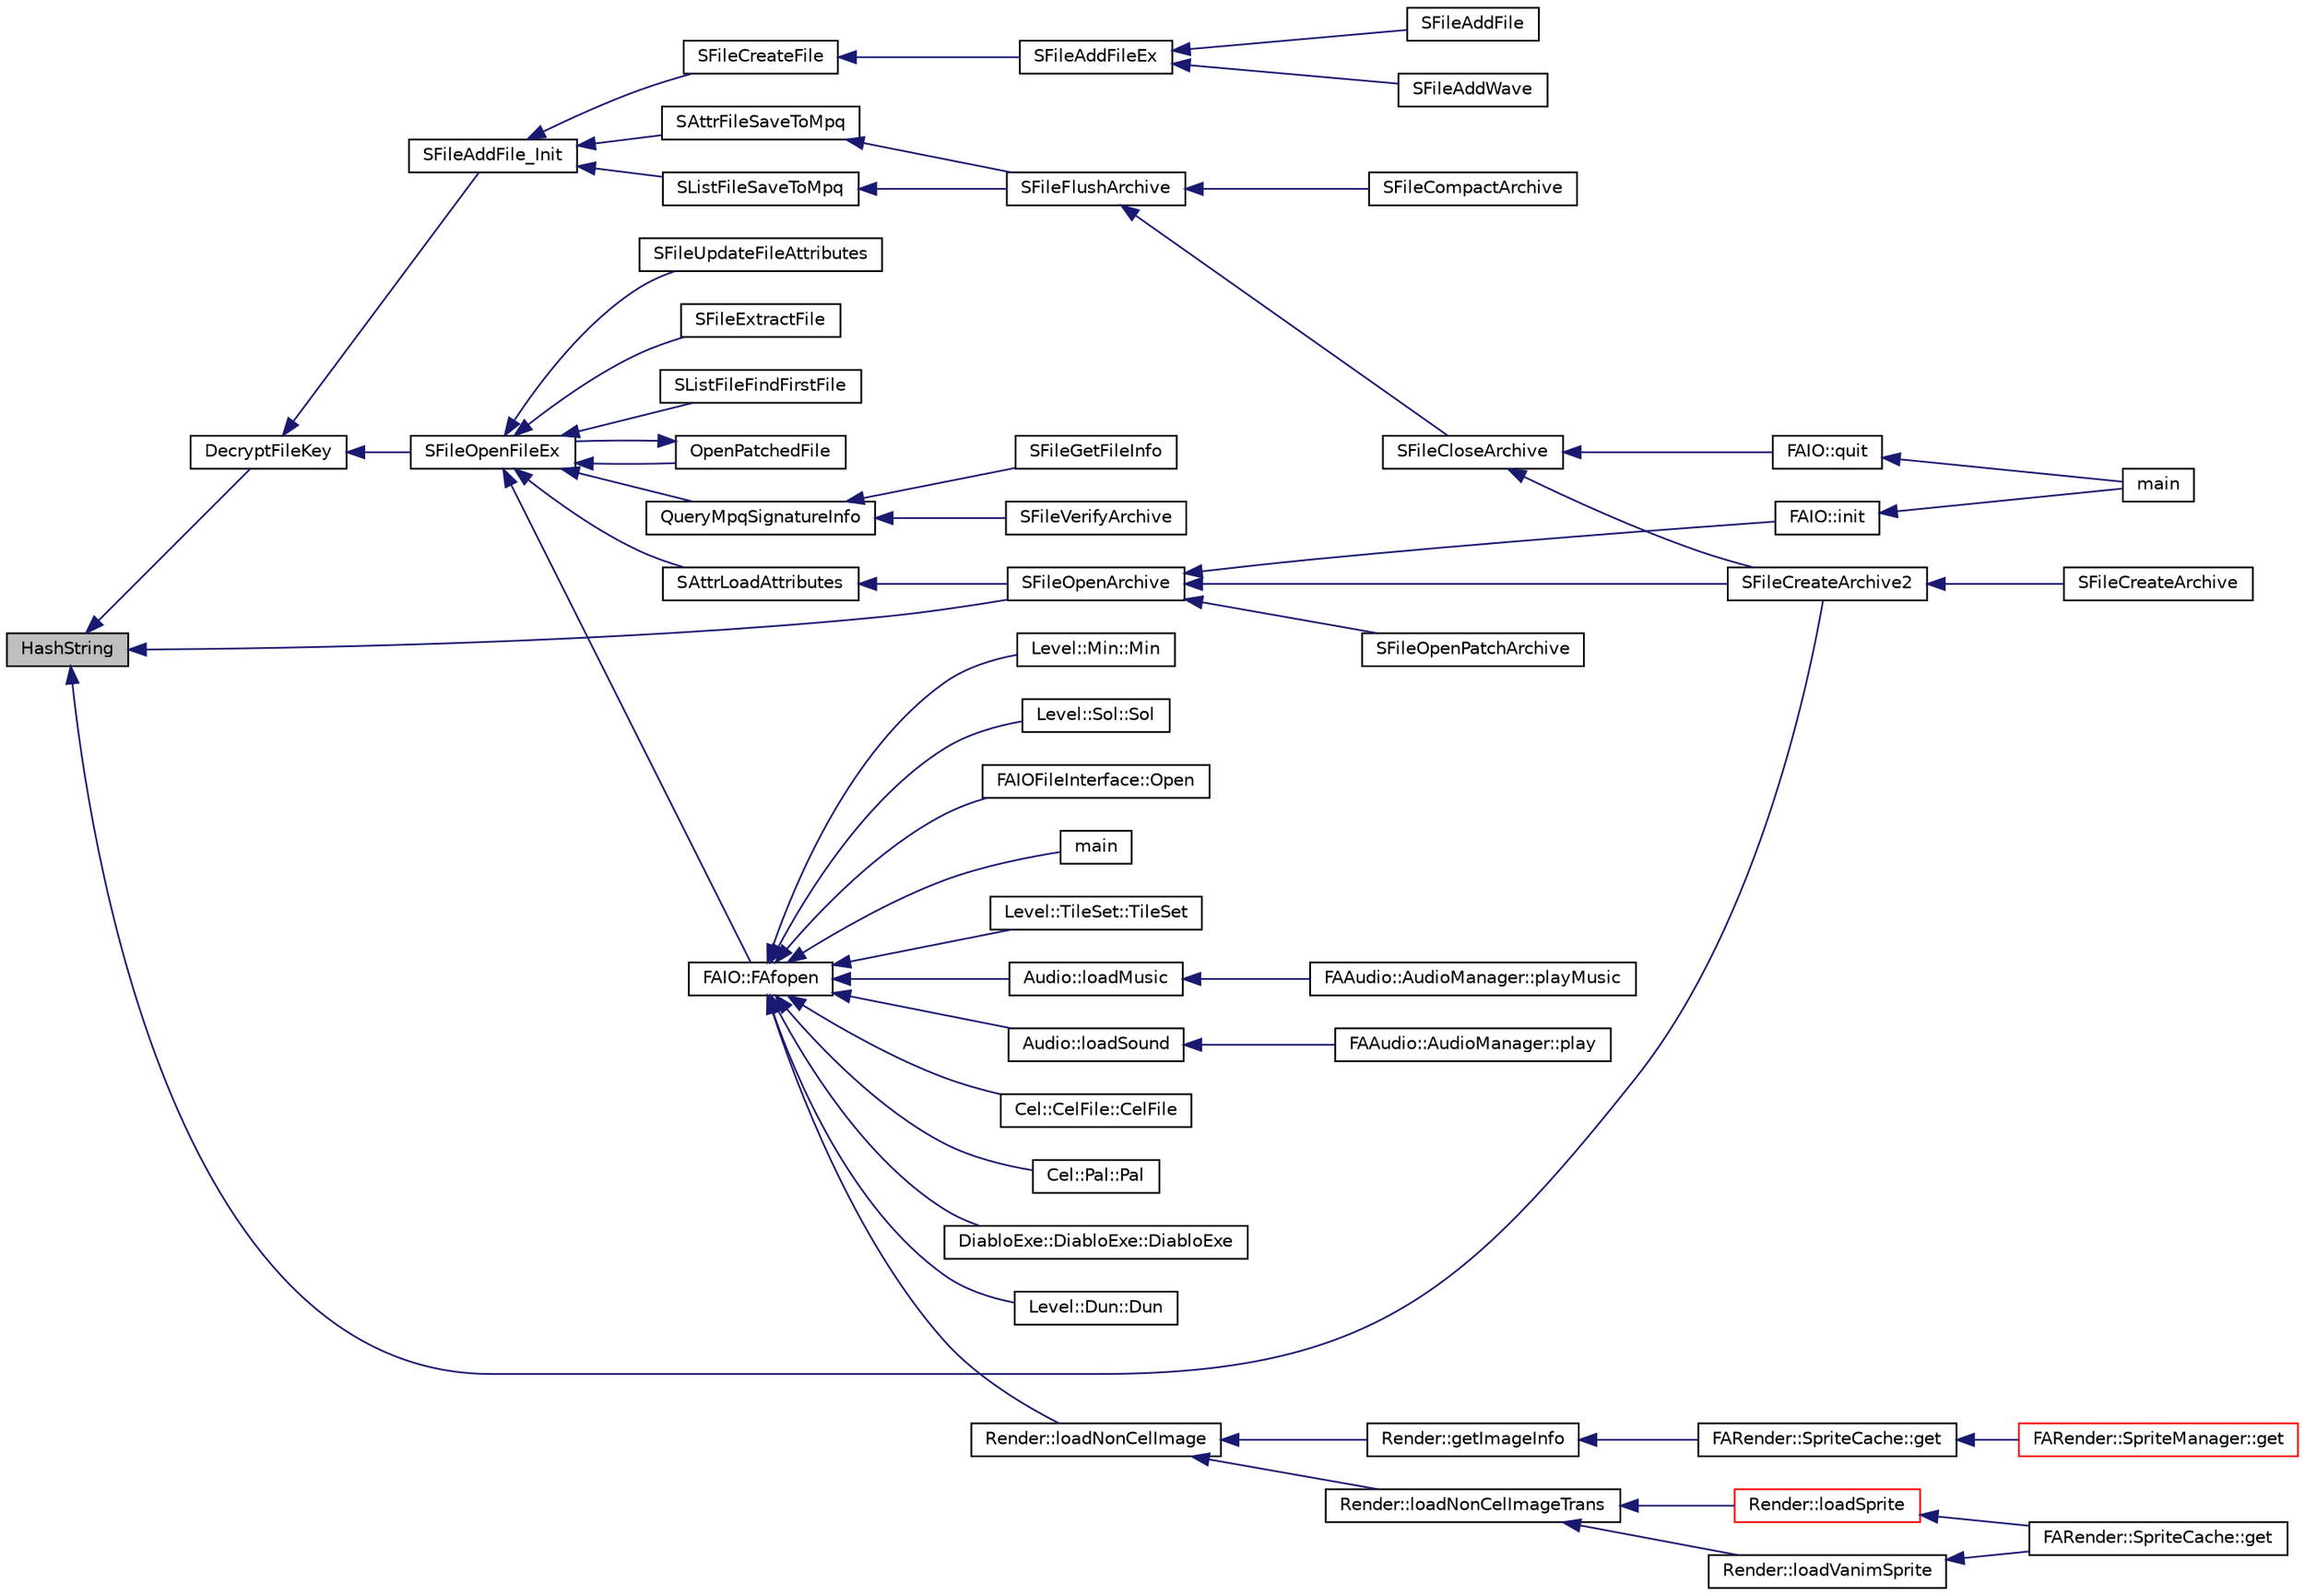 digraph G
{
  edge [fontname="Helvetica",fontsize="10",labelfontname="Helvetica",labelfontsize="10"];
  node [fontname="Helvetica",fontsize="10",shape=record];
  rankdir="LR";
  Node1 [label="HashString",height=0.2,width=0.4,color="black", fillcolor="grey75", style="filled" fontcolor="black"];
  Node1 -> Node2 [dir="back",color="midnightblue",fontsize="10",style="solid",fontname="Helvetica"];
  Node2 [label="DecryptFileKey",height=0.2,width=0.4,color="black", fillcolor="white", style="filled",URL="$_storm_common_8h.html#af48f792817421c6ae782d3ea4f6e8772"];
  Node2 -> Node3 [dir="back",color="midnightblue",fontsize="10",style="solid",fontname="Helvetica"];
  Node3 [label="SFileAddFile_Init",height=0.2,width=0.4,color="black", fillcolor="white", style="filled",URL="$_storm_common_8h.html#ab45600a4a2a6fee1a3f03493e789866b"];
  Node3 -> Node4 [dir="back",color="midnightblue",fontsize="10",style="solid",fontname="Helvetica"];
  Node4 [label="SFileCreateFile",height=0.2,width=0.4,color="black", fillcolor="white", style="filled",URL="$_storm_lib_8h.html#ae3ab9ea48707f8edb0decb7fef53e896"];
  Node4 -> Node5 [dir="back",color="midnightblue",fontsize="10",style="solid",fontname="Helvetica"];
  Node5 [label="SFileAddFileEx",height=0.2,width=0.4,color="black", fillcolor="white", style="filled",URL="$_storm_lib_8h.html#a9d092079ada150e05bfed5a26e65e184"];
  Node5 -> Node6 [dir="back",color="midnightblue",fontsize="10",style="solid",fontname="Helvetica"];
  Node6 [label="SFileAddFile",height=0.2,width=0.4,color="black", fillcolor="white", style="filled",URL="$_storm_lib_8h.html#ab6184a31092ac5364a8746b1fca3a822"];
  Node5 -> Node7 [dir="back",color="midnightblue",fontsize="10",style="solid",fontname="Helvetica"];
  Node7 [label="SFileAddWave",height=0.2,width=0.4,color="black", fillcolor="white", style="filled",URL="$_storm_lib_8h.html#a4cc5ee53bb9a41f91d71a0be809ede22"];
  Node3 -> Node8 [dir="back",color="midnightblue",fontsize="10",style="solid",fontname="Helvetica"];
  Node8 [label="SAttrFileSaveToMpq",height=0.2,width=0.4,color="black", fillcolor="white", style="filled",URL="$_storm_common_8h.html#a1f552d4db51760c541354dc64e7808ea"];
  Node8 -> Node9 [dir="back",color="midnightblue",fontsize="10",style="solid",fontname="Helvetica"];
  Node9 [label="SFileFlushArchive",height=0.2,width=0.4,color="black", fillcolor="white", style="filled",URL="$_storm_lib_8h.html#a5f3daefb5c0d87a791fcc42ec40714d2"];
  Node9 -> Node10 [dir="back",color="midnightblue",fontsize="10",style="solid",fontname="Helvetica"];
  Node10 [label="SFileCompactArchive",height=0.2,width=0.4,color="black", fillcolor="white", style="filled",URL="$_storm_lib_8h.html#a4a8f24295ae27ee91ab52a2cc8a0e9ba"];
  Node9 -> Node11 [dir="back",color="midnightblue",fontsize="10",style="solid",fontname="Helvetica"];
  Node11 [label="SFileCloseArchive",height=0.2,width=0.4,color="black", fillcolor="white", style="filled",URL="$_storm_lib_8h.html#abe1ae9917ea665286bffd1524561fceb"];
  Node11 -> Node12 [dir="back",color="midnightblue",fontsize="10",style="solid",fontname="Helvetica"];
  Node12 [label="FAIO::quit",height=0.2,width=0.4,color="black", fillcolor="white", style="filled",URL="$namespace_f_a_i_o.html#ae82e5f53b89d70f240951c564bdff66a"];
  Node12 -> Node13 [dir="back",color="midnightblue",fontsize="10",style="solid",fontname="Helvetica"];
  Node13 [label="main",height=0.2,width=0.4,color="black", fillcolor="white", style="filled",URL="$exedump_2main_8cpp.html#a2c3f6775325c30275d11c6abee2db6a0"];
  Node11 -> Node14 [dir="back",color="midnightblue",fontsize="10",style="solid",fontname="Helvetica"];
  Node14 [label="SFileCreateArchive2",height=0.2,width=0.4,color="black", fillcolor="white", style="filled",URL="$_storm_lib_8h.html#aa2b6fa8f16b5ac42868c546533fe26ce"];
  Node14 -> Node15 [dir="back",color="midnightblue",fontsize="10",style="solid",fontname="Helvetica"];
  Node15 [label="SFileCreateArchive",height=0.2,width=0.4,color="black", fillcolor="white", style="filled",URL="$_storm_lib_8h.html#a11342f379ed88e7b54873f1f53feb773"];
  Node3 -> Node16 [dir="back",color="midnightblue",fontsize="10",style="solid",fontname="Helvetica"];
  Node16 [label="SListFileSaveToMpq",height=0.2,width=0.4,color="black", fillcolor="white", style="filled",URL="$_storm_common_8h.html#a92fbeed559aba21268c7cf0b967e49fc"];
  Node16 -> Node9 [dir="back",color="midnightblue",fontsize="10",style="solid",fontname="Helvetica"];
  Node2 -> Node17 [dir="back",color="midnightblue",fontsize="10",style="solid",fontname="Helvetica"];
  Node17 [label="SFileOpenFileEx",height=0.2,width=0.4,color="black", fillcolor="white", style="filled",URL="$_storm_lib_8h.html#af9090bd528ef09a1c58bdb3931be5ec3"];
  Node17 -> Node18 [dir="back",color="midnightblue",fontsize="10",style="solid",fontname="Helvetica"];
  Node18 [label="FAIO::FAfopen",height=0.2,width=0.4,color="black", fillcolor="white", style="filled",URL="$namespace_f_a_i_o.html#a19fa8e6274a04bdeb5c54d1552e6248e"];
  Node18 -> Node19 [dir="back",color="midnightblue",fontsize="10",style="solid",fontname="Helvetica"];
  Node19 [label="main",height=0.2,width=0.4,color="black", fillcolor="white", style="filled",URL="$mpqtool_2main_8cpp.html#a51a0c03e82a49c8df1aee64a078f33e7"];
  Node18 -> Node20 [dir="back",color="midnightblue",fontsize="10",style="solid",fontname="Helvetica"];
  Node20 [label="Level::TileSet::TileSet",height=0.2,width=0.4,color="black", fillcolor="white", style="filled",URL="$class_level_1_1_tile_set.html#a25885e5e41f2220ddec063dd66615054"];
  Node18 -> Node21 [dir="back",color="midnightblue",fontsize="10",style="solid",fontname="Helvetica"];
  Node21 [label="Audio::loadMusic",height=0.2,width=0.4,color="black", fillcolor="white", style="filled",URL="$namespace_audio.html#aa723124f1d8ab10a57d74aac0df5d5cb"];
  Node21 -> Node22 [dir="back",color="midnightblue",fontsize="10",style="solid",fontname="Helvetica"];
  Node22 [label="FAAudio::AudioManager::playMusic",height=0.2,width=0.4,color="black", fillcolor="white", style="filled",URL="$class_f_a_audio_1_1_audio_manager.html#a9eaf93569374ad7fed5b0229d4e36e8b"];
  Node18 -> Node23 [dir="back",color="midnightblue",fontsize="10",style="solid",fontname="Helvetica"];
  Node23 [label="Audio::loadSound",height=0.2,width=0.4,color="black", fillcolor="white", style="filled",URL="$namespace_audio.html#a640626e3ff91a05bf85051aa564d2be7"];
  Node23 -> Node24 [dir="back",color="midnightblue",fontsize="10",style="solid",fontname="Helvetica"];
  Node24 [label="FAAudio::AudioManager::play",height=0.2,width=0.4,color="black", fillcolor="white", style="filled",URL="$class_f_a_audio_1_1_audio_manager.html#a1c562d006a318f6c682dd80e6a278996"];
  Node18 -> Node25 [dir="back",color="midnightblue",fontsize="10",style="solid",fontname="Helvetica"];
  Node25 [label="Render::loadNonCelImage",height=0.2,width=0.4,color="black", fillcolor="white", style="filled",URL="$namespace_render.html#ac19fcc278cfef53ca0b941ff040fb5d3"];
  Node25 -> Node26 [dir="back",color="midnightblue",fontsize="10",style="solid",fontname="Helvetica"];
  Node26 [label="Render::getImageInfo",height=0.2,width=0.4,color="black", fillcolor="white", style="filled",URL="$namespace_render.html#a04af26977f421431f3a4569af1b877f4"];
  Node26 -> Node27 [dir="back",color="midnightblue",fontsize="10",style="solid",fontname="Helvetica"];
  Node27 [label="FARender::SpriteCache::get",height=0.2,width=0.4,color="black", fillcolor="white", style="filled",URL="$class_f_a_render_1_1_sprite_cache.html#ad480d3c6ae72f0a19439e542bea9356c",tooltip="To be called from the game thread."];
  Node27 -> Node28 [dir="back",color="midnightblue",fontsize="10",style="solid",fontname="Helvetica"];
  Node28 [label="FARender::SpriteManager::get",height=0.2,width=0.4,color="red", fillcolor="white", style="filled",URL="$class_f_a_render_1_1_sprite_manager.html#aea2af871429cd9ac16e419e17ec03da5",tooltip="To be called from the game thread."];
  Node25 -> Node29 [dir="back",color="midnightblue",fontsize="10",style="solid",fontname="Helvetica"];
  Node29 [label="Render::loadNonCelImageTrans",height=0.2,width=0.4,color="black", fillcolor="white", style="filled",URL="$namespace_render.html#a104d79dc130b58dd05645cc9ddfbe307"];
  Node29 -> Node30 [dir="back",color="midnightblue",fontsize="10",style="solid",fontname="Helvetica"];
  Node30 [label="Render::loadSprite",height=0.2,width=0.4,color="red", fillcolor="white", style="filled",URL="$namespace_render.html#a39ae636123baef1a7d42446331c82b28"];
  Node30 -> Node31 [dir="back",color="midnightblue",fontsize="10",style="solid",fontname="Helvetica"];
  Node31 [label="FARender::SpriteCache::get",height=0.2,width=0.4,color="black", fillcolor="white", style="filled",URL="$class_f_a_render_1_1_sprite_cache.html#aaede499b2c79f9f1cf535f37887d2f99",tooltip="To be called from the render thread."];
  Node29 -> Node32 [dir="back",color="midnightblue",fontsize="10",style="solid",fontname="Helvetica"];
  Node32 [label="Render::loadVanimSprite",height=0.2,width=0.4,color="black", fillcolor="white", style="filled",URL="$namespace_render.html#ac6568e7174aad7806fee63be8c2cca9c"];
  Node32 -> Node31 [dir="back",color="midnightblue",fontsize="10",style="solid",fontname="Helvetica"];
  Node18 -> Node33 [dir="back",color="midnightblue",fontsize="10",style="solid",fontname="Helvetica"];
  Node33 [label="Cel::CelFile::CelFile",height=0.2,width=0.4,color="black", fillcolor="white", style="filled",URL="$class_cel_1_1_cel_file.html#a7aa56b24ad6db831061b2b1f4faed266"];
  Node18 -> Node34 [dir="back",color="midnightblue",fontsize="10",style="solid",fontname="Helvetica"];
  Node34 [label="Cel::Pal::Pal",height=0.2,width=0.4,color="black", fillcolor="white", style="filled",URL="$class_cel_1_1_pal.html#a1374e8fdbb589d9ad415f4bc3f133ef2"];
  Node18 -> Node35 [dir="back",color="midnightblue",fontsize="10",style="solid",fontname="Helvetica"];
  Node35 [label="DiabloExe::DiabloExe::DiabloExe",height=0.2,width=0.4,color="black", fillcolor="white", style="filled",URL="$class_diablo_exe_1_1_diablo_exe.html#aae82ed26725dbd5b89faca92507958f0"];
  Node18 -> Node36 [dir="back",color="midnightblue",fontsize="10",style="solid",fontname="Helvetica"];
  Node36 [label="Level::Dun::Dun",height=0.2,width=0.4,color="black", fillcolor="white", style="filled",URL="$class_level_1_1_dun.html#aebe0dd29cec43011e986c36a9a52b7b7"];
  Node18 -> Node37 [dir="back",color="midnightblue",fontsize="10",style="solid",fontname="Helvetica"];
  Node37 [label="Level::Min::Min",height=0.2,width=0.4,color="black", fillcolor="white", style="filled",URL="$class_level_1_1_min.html#ab29c456876f2cc69a0247e419fa17337"];
  Node18 -> Node38 [dir="back",color="midnightblue",fontsize="10",style="solid",fontname="Helvetica"];
  Node38 [label="Level::Sol::Sol",height=0.2,width=0.4,color="black", fillcolor="white", style="filled",URL="$class_level_1_1_sol.html#ab1b97555d237cb1c671bfdbb3de5d129"];
  Node18 -> Node39 [dir="back",color="midnightblue",fontsize="10",style="solid",fontname="Helvetica"];
  Node39 [label="FAIOFileInterface::Open",height=0.2,width=0.4,color="black", fillcolor="white", style="filled",URL="$class_f_a_i_o_file_interface.html#a0dd986067a16d1ba2da857c9b59c091c",tooltip="Opens a file."];
  Node17 -> Node40 [dir="back",color="midnightblue",fontsize="10",style="solid",fontname="Helvetica"];
  Node40 [label="SAttrLoadAttributes",height=0.2,width=0.4,color="black", fillcolor="white", style="filled",URL="$_storm_common_8h.html#a7d3f9dcaa29374564574951db3f84fd7"];
  Node40 -> Node41 [dir="back",color="midnightblue",fontsize="10",style="solid",fontname="Helvetica"];
  Node41 [label="SFileOpenArchive",height=0.2,width=0.4,color="black", fillcolor="white", style="filled",URL="$_storm_lib_8h.html#a8b031afa4f88b4b3705c274a0b5b4f73"];
  Node41 -> Node42 [dir="back",color="midnightblue",fontsize="10",style="solid",fontname="Helvetica"];
  Node42 [label="FAIO::init",height=0.2,width=0.4,color="black", fillcolor="white", style="filled",URL="$namespace_f_a_i_o.html#a2c6d08b4256153f34907093724c0f995"];
  Node42 -> Node13 [dir="back",color="midnightblue",fontsize="10",style="solid",fontname="Helvetica"];
  Node41 -> Node14 [dir="back",color="midnightblue",fontsize="10",style="solid",fontname="Helvetica"];
  Node41 -> Node43 [dir="back",color="midnightblue",fontsize="10",style="solid",fontname="Helvetica"];
  Node43 [label="SFileOpenPatchArchive",height=0.2,width=0.4,color="black", fillcolor="white", style="filled",URL="$_storm_lib_8h.html#a6daebdc66320d44284e960bbff33e886"];
  Node17 -> Node44 [dir="back",color="midnightblue",fontsize="10",style="solid",fontname="Helvetica"];
  Node44 [label="SFileUpdateFileAttributes",height=0.2,width=0.4,color="black", fillcolor="white", style="filled",URL="$_storm_lib_8h.html#a7f66db40266cb2d78416b2f9cc2804ba"];
  Node17 -> Node45 [dir="back",color="midnightblue",fontsize="10",style="solid",fontname="Helvetica"];
  Node45 [label="SFileExtractFile",height=0.2,width=0.4,color="black", fillcolor="white", style="filled",URL="$_storm_lib_8h.html#a25532910e8392ffc4b5fd57878d67316"];
  Node17 -> Node46 [dir="back",color="midnightblue",fontsize="10",style="solid",fontname="Helvetica"];
  Node46 [label="SListFileFindFirstFile",height=0.2,width=0.4,color="black", fillcolor="white", style="filled",URL="$_storm_lib_8h.html#a36dc66999a9e3fc82b83153fe8f1dc0c"];
  Node17 -> Node47 [dir="back",color="midnightblue",fontsize="10",style="solid",fontname="Helvetica"];
  Node47 [label="OpenPatchedFile",height=0.2,width=0.4,color="black", fillcolor="white", style="filled",URL="$_s_file_open_file_ex_8cpp.html#afa582c7f26b956201e18cd3677caefb8"];
  Node47 -> Node17 [dir="back",color="midnightblue",fontsize="10",style="solid",fontname="Helvetica"];
  Node17 -> Node48 [dir="back",color="midnightblue",fontsize="10",style="solid",fontname="Helvetica"];
  Node48 [label="QueryMpqSignatureInfo",height=0.2,width=0.4,color="black", fillcolor="white", style="filled",URL="$_storm_common_8h.html#ac66653be3516e818da293725ea5e0cb8"];
  Node48 -> Node49 [dir="back",color="midnightblue",fontsize="10",style="solid",fontname="Helvetica"];
  Node49 [label="SFileGetFileInfo",height=0.2,width=0.4,color="black", fillcolor="white", style="filled",URL="$_storm_lib_8h.html#a65c5c13489a621c481282da76b101e16"];
  Node48 -> Node50 [dir="back",color="midnightblue",fontsize="10",style="solid",fontname="Helvetica"];
  Node50 [label="SFileVerifyArchive",height=0.2,width=0.4,color="black", fillcolor="white", style="filled",URL="$_storm_lib_8h.html#a5d1f891bd3e6c98a94a13cc5745ae6f4"];
  Node1 -> Node14 [dir="back",color="midnightblue",fontsize="10",style="solid",fontname="Helvetica"];
  Node1 -> Node41 [dir="back",color="midnightblue",fontsize="10",style="solid",fontname="Helvetica"];
}
